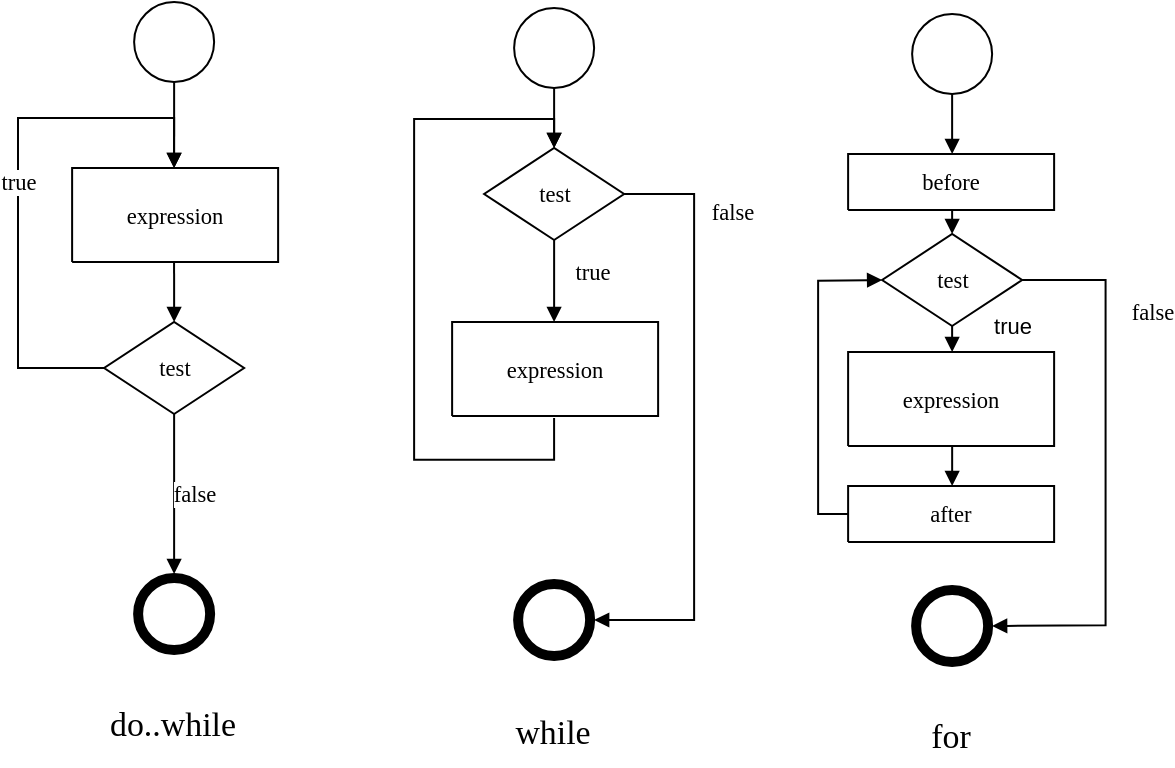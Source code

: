 <mxfile version="22.1.16" type="device">
  <diagram name="Page 1" id="Page-1">
    <mxGraphModel dx="915" dy="783" grid="1" gridSize="10" guides="1" tooltips="1" connect="1" arrows="1" fold="1" page="1" pageScale="1" pageWidth="700" pageHeight="400" math="0" shadow="0">
      <root>
        <mxCell id="0" />
        <mxCell id="1" parent="0" />
        <UserObject label="&lt;div style=&quot;font-size: 1px&quot;&gt;&lt;font style=&quot;font-size:11.29px;font-family:Calibri;color:#000000;direction:ltr;letter-spacing:0px;line-height:120%;opacity:1&quot;&gt;expression&lt;br/&gt;&lt;/font&gt;&lt;/div&gt;" tags="Diagramme_de_flux" id="2">
          <mxCell style="verticalAlign=middle;align=center;overflow=width;vsdxID=2;fillColor=#ffffff;gradientColor=none;shape=stencil(nZBLDoAgDERP0z3SIyjew0SURgSD+Lu9kMZoXLhwN9O+tukAlrNpJg1SzDH4QW/URgNYgZTkjA4UkwJUgGXng+6DX1zLfmoymdXo17xh5zmRJ6Q42BWCfc2oJfdAr+Yv+AP9Cb7OJ3H/2JG1HNGz/84klThPVCc=);strokeColor=#000000;spacingTop=-1;spacingBottom=-1;spacingLeft=-1;spacingRight=-1;points=[[1,0.5,0],[0.5,0.5,0],[0.5,0,0]];labelBackgroundColor=none;rounded=0;html=1;whiteSpace=wrap;" parent="1" vertex="1">
            <mxGeometry x="105.06" y="101" width="103" height="47" as="geometry" />
          </mxCell>
        </UserObject>
        <UserObject label="" BpmnName="test" tags="Diagramme_de_flux" id="3">
          <mxCell style="vsdxID=3;fillColor=none;gradientColor=none;strokeColor=none;spacingTop=-1;spacingBottom=-1;spacingLeft=-1;spacingRight=-1;points=[[0.5,0,0],[1,0.5,0],[0.5,0.5,0],[0.5,0.5,0]];labelBackgroundColor=none;rounded=0;html=1;whiteSpace=wrap;" parent="1" vertex="1">
            <mxGeometry x="121.06" y="178" width="70" height="46" as="geometry" />
          </mxCell>
        </UserObject>
        <mxCell id="4" value="&lt;div style=&quot;font-size: 1px&quot;&gt;&lt;/div&gt;" style="verticalAlign=top;align=center;overflow=width;vsdxID=4;fillColor=#ffffff;gradientColor=none;shape=stencil(nZBNDoUgDIRP0z3SeAKf3sNElEYEg/h3+wdpjIaFC3cz9OukDGC16HZWIMUSvBvVTl3QgD+QkqxWnkJUgDVg1TuvBu9W27Gf20QmNbktJRy8V4q0IsXJthDsG2YN2Qd7DS+4fGGz3Bfyc2Z2axT3J3syhjt6zvNS4hMXivUf);strokeColor=#000000;points=[[0.5,0,0],[1,0.5,0],[0.5,1,0],[0,0.5,0]];labelBackgroundColor=none;rounded=0;html=1;whiteSpace=wrap;" parent="3" vertex="1">
          <mxGeometry width="70" height="46" as="geometry" />
        </mxCell>
        <mxCell id="8" value="&lt;div style=&quot;font-size: 1px&quot;&gt;&lt;font style=&quot;font-size:11.29px;font-family:Calibri;color:#000000;direction:ltr;letter-spacing:0px;line-height:120%;opacity:1&quot;&gt;test&lt;br/&gt;&lt;/font&gt;&lt;/div&gt;" style="text;vsdxID=3;fillColor=none;gradientColor=none;strokeColor=none;spacingTop=-1;spacingBottom=-1;spacingLeft=-1;spacingRight=-1;points=[[0.5,0,0],[1,0.5,0],[0.5,0.5,0],[0.5,0.5,0]];labelBackgroundColor=none;rounded=0;html=1;whiteSpace=wrap;verticalAlign=middle;align=center;overflow=width;;html=1;" parent="3" vertex="1">
          <mxGeometry x="-7.33" y="-5.58" width="84.66" height="57.15" as="geometry" />
        </mxCell>
        <UserObject label="" tags="Diagramme_de_flux" id="9">
          <mxCell style="vsdxID=18;fillColor=none;gradientColor=none;strokeColor=none;spacingTop=-1;spacingBottom=-1;spacingLeft=-1;spacingRight=-1;points=[[0.5,0.5,0],[0.5,0,0],[0,0.5,0],[0.5,1,0],[1,0.5,0]];labelBackgroundColor=none;rounded=0;html=1;whiteSpace=wrap;" parent="1" vertex="1">
            <mxGeometry x="136.06" y="18" width="40" height="40" as="geometry" />
          </mxCell>
        </UserObject>
        <mxCell id="10" style="vsdxID=19;fillColor=#ffffff;gradientColor=none;shape=stencil(vVHLDsIgEPwajiQI6RfU+h8bu22JCGRB2/69kG1iazx58DazM/vIjjBtmiCi0CplCjecbZ8nYc5Ca+snJJsLEqYTph0C4Ujh4XvmEaqzont41gkL96naodXKrGF6YSfQtUi0OXXDVlqPfJNP6usotUhYbJIUMmQb/GGrAxpRljVycDBuc1hKM2LclX8/7H9nFfB+82Cd45T2+mcspcSRmu4F);strokeColor=#000000;spacingTop=-1;spacingBottom=-1;spacingLeft=-1;spacingRight=-1;points=[[0.5,0.5,0],[0.5,0,0],[0,0.5,0],[0.5,1,0],[1,0.5,0]];labelBackgroundColor=none;rounded=0;html=1;whiteSpace=wrap;" parent="9" vertex="1">
          <mxGeometry width="40" height="40" as="geometry" />
        </mxCell>
        <mxCell id="11" value="&lt;div style=&quot;font-size: 1px&quot;&gt;&lt;/div&gt;" style="verticalAlign=middle;align=center;overflow=width;vsdxID=23;fillColor=none;gradientColor=none;strokeColor=none;spacingTop=-1;spacingBottom=-1;spacingLeft=-1;spacingRight=-1;points=[[0.5,0.5,0],[0.5,0,0],[0,0.5,0],[0.5,1,0],[1,0.5,0]];labelBackgroundColor=#FFFFFF;rounded=0;html=1;whiteSpace=wrap;" parent="9" vertex="1">
          <mxGeometry x="9" y="12" width="22" height="16" as="geometry" />
        </mxCell>
        <mxCell id="12" value="&lt;div style=&quot;font-size: 1px&quot;&gt;&lt;/div&gt;" style="verticalAlign=middle;align=center;overflow=width;vsdxID=24;fillColor=none;gradientColor=none;strokeColor=none;spacingTop=-1;spacingBottom=-1;spacingLeft=-1;spacingRight=-1;flipH=1;points=[[0.5,0.5,0],[0.5,0,0],[0,0.5,0],[0.5,1,0],[1,0.5,0]];labelBackgroundColor=none;rounded=0;html=1;whiteSpace=wrap;" parent="9" vertex="1">
          <mxGeometry x="9" y="12" width="23" height="15" as="geometry" />
        </mxCell>
        <mxCell id="13" value="&lt;div style=&quot;font-size: 1px&quot;&gt;&lt;/div&gt;" style="verticalAlign=middle;align=center;overflow=width;vsdxID=28;fillColor=none;gradientColor=none;strokeColor=none;spacingTop=-1;spacingBottom=-1;spacingLeft=-1;spacingRight=-1;points=[[0.5,0.5,0],[0.5,0,0],[0,0.5,0],[0.5,1,0],[1,0.5,0]];labelBackgroundColor=#FFFFFF;rounded=0;html=1;whiteSpace=wrap;" parent="9" vertex="1">
          <mxGeometry x="9" y="12" width="22" height="16" as="geometry" />
        </mxCell>
        <mxCell id="14" value="&lt;div style=&quot;font-size: 1px&quot;&gt;&lt;/div&gt;" style="text;vsdxID=18;fillColor=none;gradientColor=none;strokeColor=none;spacingTop=-1;spacingBottom=-1;spacingLeft=-1;spacingRight=-1;points=[[0.5,0.5,0],[0.5,0,0],[0,0.5,0],[0.5,1,0],[1,0.5,0]];labelBackgroundColor=none;rounded=0;html=1;whiteSpace=wrap;verticalAlign=middle;align=center;overflow=width;;html=1;" parent="9" vertex="1">
          <mxGeometry x="17.18" y="40" width="5.64" height="19.19" as="geometry" />
        </mxCell>
        <UserObject label="" tags="Diagramme_de_flux" id="15">
          <mxCell style="vsdxID=31;fillColor=none;gradientColor=none;strokeColor=none;spacingTop=-1;spacingBottom=-1;spacingLeft=-1;spacingRight=-1;points=[[0.5,0.5,0],[0.5,0,0],[0,0.5,0],[0.5,1,0],[1,0.5,0]];labelBackgroundColor=none;rounded=0;html=1;whiteSpace=wrap;" parent="1" vertex="1">
            <mxGeometry x="136.06" y="304" width="40" height="40" as="geometry" />
          </mxCell>
        </UserObject>
        <mxCell id="16" style="vsdxID=32;fillColor=#000000;gradientColor=none;shape=stencil(vVHLDsIgEPwajiQI6RfU+h8bu22JCGRB2/69kG1iazx58DazM/vIjjBtmiCi0CplCjecbZ8nYc5Ca+snJJsLEqYTph0C4Ujh4XvmEaqzont41gkL96naodXKrGF6YSfQtUi0OXXDVlqPfJNP6usotUhYbJIUMmQb/GGrAxpRljVycDBuc1hKM2LclX8/7H9nFfB+82Cd45T2+mcspcSRmu4F);strokeColor=#000000;spacingTop=-1;spacingBottom=-1;spacingLeft=-1;spacingRight=-1;points=[[0.5,0.5,0],[0.5,0,0],[0,0.5,0],[0.5,1,0],[1,0.5,0]];labelBackgroundColor=none;rounded=0;html=1;whiteSpace=wrap;" parent="15" vertex="1">
          <mxGeometry width="40" height="40" as="geometry" />
        </mxCell>
        <mxCell id="17" style="vsdxID=35;fillColor=#ffffff;gradientColor=none;shape=stencil(vVHLDsIgEPwajiQI6RfU+h8bu22JCGRB2/69kG1iazx58DazM/vIjjBtmiCi0CplCjecbZ8nYc5Ca+snJJsLEqYTph0C4Ujh4XvmEaqzont41gkL96naodXKrGF6YSfQtUi0OXXDVlqPfJNP6usotUhYbJIUMmQb/GGrAxpRljVycDBuc1hKM2LclX8/7H9nFfB+82Cd45T2+mcspcSRmu4F);strokeColor=#000000;spacingTop=-1;spacingBottom=-1;spacingLeft=-1;spacingRight=-1;points=[[0.5,0.5,0],[0.5,0,0],[0,0.5,0],[0.5,1,0],[1,0.5,0]];labelBackgroundColor=none;rounded=0;html=1;whiteSpace=wrap;" parent="15" vertex="1">
          <mxGeometry x="4" y="4" width="32" height="32" as="geometry" />
        </mxCell>
        <mxCell id="18" value="&lt;div style=&quot;font-size: 1px&quot;&gt;&lt;/div&gt;" style="verticalAlign=middle;align=center;overflow=width;vsdxID=36;fillColor=none;gradientColor=none;strokeColor=none;spacingTop=-1;spacingBottom=-1;spacingLeft=-1;spacingRight=-1;points=[[0.5,0.5,0],[0.5,0,0],[0,0.5,0],[0.5,1,0],[1,0.5,0]];labelBackgroundColor=#FFFFFF;rounded=0;html=1;whiteSpace=wrap;" parent="15" vertex="1">
          <mxGeometry x="9" y="12" width="22" height="16" as="geometry" />
        </mxCell>
        <mxCell id="19" value="&lt;div style=&quot;font-size: 1px&quot;&gt;&lt;/div&gt;" style="verticalAlign=middle;align=center;overflow=width;vsdxID=37;fillColor=none;gradientColor=none;strokeColor=none;spacingTop=-1;spacingBottom=-1;spacingLeft=-1;spacingRight=-1;flipH=1;points=[[0.5,0.5,0],[0.5,0,0],[0,0.5,0],[0.5,1,0],[1,0.5,0]];labelBackgroundColor=none;rounded=0;html=1;whiteSpace=wrap;" parent="15" vertex="1">
          <mxGeometry x="9" y="12" width="23" height="15" as="geometry" />
        </mxCell>
        <mxCell id="20" value="&lt;div style=&quot;font-size: 1px&quot;&gt;&lt;/div&gt;" style="verticalAlign=middle;align=center;overflow=width;vsdxID=41;fillColor=none;gradientColor=none;strokeColor=none;spacingTop=-1;spacingBottom=-1;spacingLeft=-1;spacingRight=-1;points=[[0.5,0.5,0],[0.5,0,0],[0,0.5,0],[0.5,1,0],[1,0.5,0]];labelBackgroundColor=#FFFFFF;rounded=0;html=1;whiteSpace=wrap;" parent="15" vertex="1">
          <mxGeometry x="9" y="12" width="22" height="16" as="geometry" />
        </mxCell>
        <mxCell id="21" value="&lt;div style=&quot;font-size: 1px&quot;&gt;&lt;/div&gt;" style="text;vsdxID=31;fillColor=none;gradientColor=none;strokeColor=none;spacingTop=-1;spacingBottom=-1;spacingLeft=-1;spacingRight=-1;points=[[0.5,0.5,0],[0.5,0,0],[0,0.5,0],[0.5,1,0],[1,0.5,0]];labelBackgroundColor=none;rounded=0;html=1;whiteSpace=wrap;verticalAlign=middle;align=center;overflow=width;;html=1;" parent="15" vertex="1">
          <mxGeometry x="17.18" y="40" width="5.64" height="19.19" as="geometry" />
        </mxCell>
        <UserObject label="&lt;div style=&quot;font-size: 1px&quot;&gt;&lt;font style=&quot;font-size:11.29px;font-family:Calibri;color:#000000;direction:ltr;letter-spacing:0px;line-height:120%;opacity:1&quot;&gt;expression&lt;br/&gt;&lt;/font&gt;&lt;/div&gt;" tags="Diagramme_de_flux" id="22">
          <mxCell style="verticalAlign=middle;align=center;overflow=width;vsdxID=48;fillColor=#ffffff;gradientColor=none;shape=stencil(nZBLDoAgDERP0z3SIyjew0SURgSD+Lu9kMZoXLhwN9O+tukAlrNpJg1SzDH4QW/URgNYgZTkjA4UkwJUgGXng+6DX1zLfmoymdXo17xh5zmRJ6Q42BWCfc2oJfdAr+Yv+AP9Cb7OJ3H/2JG1HNGz/84klThPVCc=);strokeColor=#000000;spacingTop=-1;spacingBottom=-1;spacingLeft=-1;spacingRight=-1;points=[[1,0.5,0],[0.5,0.5,0],[0.5,0,0]];labelBackgroundColor=none;rounded=0;html=1;whiteSpace=wrap;" parent="1" vertex="1">
            <mxGeometry x="295.06" y="178" width="103" height="47" as="geometry" />
          </mxCell>
        </UserObject>
        <UserObject label="" BpmnName="test" tags="Diagramme_de_flux" id="23">
          <mxCell style="vsdxID=49;fillColor=none;gradientColor=none;strokeColor=none;spacingTop=-1;spacingBottom=-1;spacingLeft=-1;spacingRight=-1;points=[[0.5,0,0],[1,0.5,0],[0.5,0.5,0],[0.5,0.5,0]];labelBackgroundColor=none;rounded=0;html=1;whiteSpace=wrap;" parent="1" vertex="1">
            <mxGeometry x="311.06" y="91" width="70" height="46" as="geometry" />
          </mxCell>
        </UserObject>
        <mxCell id="24" value="&lt;div style=&quot;font-size: 1px&quot;&gt;&lt;/div&gt;" style="verticalAlign=top;align=center;overflow=width;vsdxID=50;fillColor=#ffffff;gradientColor=none;shape=stencil(nZBNDoUgDIRP0z3SeAKf3sNElEYEg/h3+wdpjIaFC3cz9OukDGC16HZWIMUSvBvVTl3QgD+QkqxWnkJUgDVg1TuvBu9W27Gf20QmNbktJRy8V4q0IsXJthDsG2YN2Qd7DS+4fGGz3Bfyc2Z2axT3J3syhjt6zvNS4hMXivUf);strokeColor=#000000;points=[[0.5,0,0],[1,0.5,0],[0.5,1,0],[0,0.5,0]];labelBackgroundColor=none;rounded=0;html=1;whiteSpace=wrap;" parent="23" vertex="1">
          <mxGeometry width="70" height="46" as="geometry" />
        </mxCell>
        <mxCell id="28" value="&lt;div style=&quot;font-size: 1px&quot;&gt;&lt;font style=&quot;font-size:11.29px;font-family:Calibri;color:#000000;direction:ltr;letter-spacing:0px;line-height:120%;opacity:1&quot;&gt;test&lt;br/&gt;&lt;/font&gt;&lt;/div&gt;" style="text;vsdxID=49;fillColor=none;gradientColor=none;strokeColor=none;spacingTop=-1;spacingBottom=-1;spacingLeft=-1;spacingRight=-1;points=[[0.5,0,0],[1,0.5,0],[0.5,0.5,0],[0.5,0.5,0]];labelBackgroundColor=none;rounded=0;html=1;whiteSpace=wrap;verticalAlign=middle;align=center;overflow=width;;html=1;" parent="23" vertex="1">
          <mxGeometry x="-7.33" y="-5.58" width="84.66" height="57.15" as="geometry" />
        </mxCell>
        <UserObject label="" tags="Diagramme_de_flux" id="29">
          <mxCell style="vsdxID=64;fillColor=none;gradientColor=none;strokeColor=none;spacingTop=-1;spacingBottom=-1;spacingLeft=-1;spacingRight=-1;points=[[0.5,0.5,0],[0.5,0,0],[0,0.5,0],[0.5,1,0],[1,0.5,0]];labelBackgroundColor=none;rounded=0;html=1;whiteSpace=wrap;" parent="1" vertex="1">
            <mxGeometry x="326.06" y="21" width="40" height="40" as="geometry" />
          </mxCell>
        </UserObject>
        <mxCell id="30" style="vsdxID=65;fillColor=#ffffff;gradientColor=none;shape=stencil(vVHLDsIgEPwajiQI6RfU+h8bu22JCGRB2/69kG1iazx58DazM/vIjjBtmiCi0CplCjecbZ8nYc5Ca+snJJsLEqYTph0C4Ujh4XvmEaqzont41gkL96naodXKrGF6YSfQtUi0OXXDVlqPfJNP6usotUhYbJIUMmQb/GGrAxpRljVycDBuc1hKM2LclX8/7H9nFfB+82Cd45T2+mcspcSRmu4F);strokeColor=#000000;spacingTop=-1;spacingBottom=-1;spacingLeft=-1;spacingRight=-1;points=[[0.5,0.5,0],[0.5,0,0],[0,0.5,0],[0.5,1,0],[1,0.5,0]];labelBackgroundColor=none;rounded=0;html=1;whiteSpace=wrap;" parent="29" vertex="1">
          <mxGeometry width="40" height="40" as="geometry" />
        </mxCell>
        <mxCell id="31" value="&lt;div style=&quot;font-size: 1px&quot;&gt;&lt;/div&gt;" style="verticalAlign=middle;align=center;overflow=width;vsdxID=69;fillColor=none;gradientColor=none;strokeColor=none;spacingTop=-1;spacingBottom=-1;spacingLeft=-1;spacingRight=-1;points=[[0.5,0.5,0],[0.5,0,0],[0,0.5,0],[0.5,1,0],[1,0.5,0]];labelBackgroundColor=#FFFFFF;rounded=0;html=1;whiteSpace=wrap;" parent="29" vertex="1">
          <mxGeometry x="9" y="12" width="22" height="16" as="geometry" />
        </mxCell>
        <mxCell id="32" value="&lt;div style=&quot;font-size: 1px&quot;&gt;&lt;/div&gt;" style="verticalAlign=middle;align=center;overflow=width;vsdxID=70;fillColor=none;gradientColor=none;strokeColor=none;spacingTop=-1;spacingBottom=-1;spacingLeft=-1;spacingRight=-1;flipH=1;points=[[0.5,0.5,0],[0.5,0,0],[0,0.5,0],[0.5,1,0],[1,0.5,0]];labelBackgroundColor=none;rounded=0;html=1;whiteSpace=wrap;" parent="29" vertex="1">
          <mxGeometry x="9" y="12" width="23" height="15" as="geometry" />
        </mxCell>
        <mxCell id="33" value="&lt;div style=&quot;font-size: 1px&quot;&gt;&lt;/div&gt;" style="verticalAlign=middle;align=center;overflow=width;vsdxID=74;fillColor=none;gradientColor=none;strokeColor=none;spacingTop=-1;spacingBottom=-1;spacingLeft=-1;spacingRight=-1;points=[[0.5,0.5,0],[0.5,0,0],[0,0.5,0],[0.5,1,0],[1,0.5,0]];labelBackgroundColor=#FFFFFF;rounded=0;html=1;whiteSpace=wrap;" parent="29" vertex="1">
          <mxGeometry x="9" y="12" width="22" height="16" as="geometry" />
        </mxCell>
        <mxCell id="34" value="&lt;div style=&quot;font-size: 1px&quot;&gt;&lt;/div&gt;" style="text;vsdxID=64;fillColor=none;gradientColor=none;strokeColor=none;spacingTop=-1;spacingBottom=-1;spacingLeft=-1;spacingRight=-1;points=[[0.5,0.5,0],[0.5,0,0],[0,0.5,0],[0.5,1,0],[1,0.5,0]];labelBackgroundColor=none;rounded=0;html=1;whiteSpace=wrap;verticalAlign=middle;align=center;overflow=width;;html=1;" parent="29" vertex="1">
          <mxGeometry x="17.18" y="40" width="5.64" height="19.19" as="geometry" />
        </mxCell>
        <UserObject label="" tags="Diagramme_de_flux" id="35">
          <mxCell style="vsdxID=77;fillColor=none;gradientColor=none;strokeColor=none;spacingTop=-1;spacingBottom=-1;spacingLeft=-1;spacingRight=-1;points=[[0.5,0.5,0],[0.5,0,0],[0,0.5,0],[0.5,1,0],[1,0.5,0]];labelBackgroundColor=none;rounded=0;html=1;whiteSpace=wrap;" parent="1" vertex="1">
            <mxGeometry x="326.06" y="307" width="40" height="40" as="geometry" />
          </mxCell>
        </UserObject>
        <mxCell id="36" style="vsdxID=78;fillColor=#000000;gradientColor=none;shape=stencil(vVHLDsIgEPwajiQI6RfU+h8bu22JCGRB2/69kG1iazx58DazM/vIjjBtmiCi0CplCjecbZ8nYc5Ca+snJJsLEqYTph0C4Ujh4XvmEaqzont41gkL96naodXKrGF6YSfQtUi0OXXDVlqPfJNP6usotUhYbJIUMmQb/GGrAxpRljVycDBuc1hKM2LclX8/7H9nFfB+82Cd45T2+mcspcSRmu4F);strokeColor=#000000;spacingTop=-1;spacingBottom=-1;spacingLeft=-1;spacingRight=-1;points=[[0.5,0.5,0],[0.5,0,0],[0,0.5,0],[0.5,1,0],[1,0.5,0]];labelBackgroundColor=none;rounded=0;html=1;whiteSpace=wrap;" parent="35" vertex="1">
          <mxGeometry width="40" height="40" as="geometry" />
        </mxCell>
        <mxCell id="37" style="vsdxID=81;fillColor=#ffffff;gradientColor=none;shape=stencil(vVHLDsIgEPwajiQI6RfU+h8bu22JCGRB2/69kG1iazx58DazM/vIjjBtmiCi0CplCjecbZ8nYc5Ca+snJJsLEqYTph0C4Ujh4XvmEaqzont41gkL96naodXKrGF6YSfQtUi0OXXDVlqPfJNP6usotUhYbJIUMmQb/GGrAxpRljVycDBuc1hKM2LclX8/7H9nFfB+82Cd45T2+mcspcSRmu4F);strokeColor=#000000;spacingTop=-1;spacingBottom=-1;spacingLeft=-1;spacingRight=-1;points=[[0.5,0.5,0],[0.5,0,0],[0,0.5,0],[0.5,1,0],[1,0.5,0]];labelBackgroundColor=none;rounded=0;html=1;whiteSpace=wrap;" parent="35" vertex="1">
          <mxGeometry x="4" y="4" width="32" height="32" as="geometry" />
        </mxCell>
        <mxCell id="38" value="&lt;div style=&quot;font-size: 1px&quot;&gt;&lt;/div&gt;" style="verticalAlign=middle;align=center;overflow=width;vsdxID=82;fillColor=none;gradientColor=none;strokeColor=none;spacingTop=-1;spacingBottom=-1;spacingLeft=-1;spacingRight=-1;points=[[0.5,0.5,0],[0.5,0,0],[0,0.5,0],[0.5,1,0],[1,0.5,0]];labelBackgroundColor=#FFFFFF;rounded=0;html=1;whiteSpace=wrap;" parent="35" vertex="1">
          <mxGeometry x="9" y="12" width="22" height="16" as="geometry" />
        </mxCell>
        <mxCell id="39" value="&lt;div style=&quot;font-size: 1px&quot;&gt;&lt;/div&gt;" style="verticalAlign=middle;align=center;overflow=width;vsdxID=83;fillColor=none;gradientColor=none;strokeColor=none;spacingTop=-1;spacingBottom=-1;spacingLeft=-1;spacingRight=-1;flipH=1;points=[[0.5,0.5,0],[0.5,0,0],[0,0.5,0],[0.5,1,0],[1,0.5,0]];labelBackgroundColor=none;rounded=0;html=1;whiteSpace=wrap;" parent="35" vertex="1">
          <mxGeometry x="9" y="12" width="23" height="15" as="geometry" />
        </mxCell>
        <mxCell id="40" value="&lt;div style=&quot;font-size: 1px&quot;&gt;&lt;/div&gt;" style="verticalAlign=middle;align=center;overflow=width;vsdxID=87;fillColor=none;gradientColor=none;strokeColor=none;spacingTop=-1;spacingBottom=-1;spacingLeft=-1;spacingRight=-1;points=[[0.5,0.5,0],[0.5,0,0],[0,0.5,0],[0.5,1,0],[1,0.5,0]];labelBackgroundColor=#FFFFFF;rounded=0;html=1;whiteSpace=wrap;" parent="35" vertex="1">
          <mxGeometry x="9" y="12" width="22" height="16" as="geometry" />
        </mxCell>
        <mxCell id="41" value="&lt;div style=&quot;font-size: 1px&quot;&gt;&lt;/div&gt;" style="text;vsdxID=77;fillColor=none;gradientColor=none;strokeColor=none;spacingTop=-1;spacingBottom=-1;spacingLeft=-1;spacingRight=-1;points=[[0.5,0.5,0],[0.5,0,0],[0,0.5,0],[0.5,1,0],[1,0.5,0]];labelBackgroundColor=none;rounded=0;html=1;whiteSpace=wrap;verticalAlign=middle;align=center;overflow=width;;html=1;" parent="35" vertex="1">
          <mxGeometry x="17.18" y="40" width="5.64" height="19.19" as="geometry" />
        </mxCell>
        <UserObject label="&lt;div style=&quot;font-size: 1px&quot;&gt;&lt;font style=&quot;font-size:16.93px;font-family:Calibri;color:#000000;direction:ltr;letter-spacing:0px;line-height:120%;opacity:1&quot;&gt;do..while&lt;br/&gt;&lt;/font&gt;&lt;/div&gt;" tags="Background" id="42">
          <mxCell style="verticalAlign=middle;align=center;overflow=width;vsdxID=97;fillColor=none;gradientColor=none;shape=stencil(nZBLDoAgDERP0z3SIyjew0SURgSD+Lu9kMZoXLhwN9O+tukAlrNpJg1SzDH4QW/URgNYgZTkjA4UkwJUgGXng+6DX1zLfmoymdXo17xh5zmRJ6Q42BWCfc2oJfdAr+Yv+AP9Cb7OJ3H/2JG1HNGz/84klThPVCc=);strokeColor=none;strokeWidth=2;points=[];labelBackgroundColor=none;rounded=0;html=1;whiteSpace=wrap;" parent="1" vertex="1">
            <mxGeometry x="116.06" y="366" width="79" height="28" as="geometry" />
          </mxCell>
        </UserObject>
        <UserObject label="&lt;div style=&quot;font-size: 1px&quot;&gt;&lt;font style=&quot;font-size:16.93px;font-family:Calibri;color:#000000;direction:ltr;letter-spacing:0px;line-height:120%;opacity:1&quot;&gt;while&lt;br/&gt;&lt;/font&gt;&lt;/div&gt;" tags="Background" id="43">
          <mxCell style="verticalAlign=middle;align=center;overflow=width;vsdxID=98;fillColor=none;gradientColor=none;shape=stencil(nZBLDoAgDERP0z3SIyjew0SURgSD+Lu9kMZoXLhwN9O+tukAlrNpJg1SzDH4QW/URgNYgZTkjA4UkwJUgGXng+6DX1zLfmoymdXo17xh5zmRJ6Q42BWCfc2oJfdAr+Yv+AP9Cb7OJ3H/2JG1HNGz/84klThPVCc=);strokeColor=none;strokeWidth=2;points=[];labelBackgroundColor=none;rounded=0;html=1;whiteSpace=wrap;" parent="1" vertex="1">
            <mxGeometry x="306.06" y="370" width="79" height="28" as="geometry" />
          </mxCell>
        </UserObject>
        <UserObject label="&lt;div style=&quot;font-size: 1px&quot;&gt;&lt;font style=&quot;font-size:11.29px;font-family:Calibri;color:#000000;direction:ltr;letter-spacing:0px;line-height:120%;opacity:1&quot;&gt;before&lt;br/&gt;&lt;/font&gt;&lt;/div&gt;" tags="Diagramme_de_flux" id="44">
          <mxCell style="verticalAlign=middle;align=center;overflow=width;vsdxID=99;fillColor=#ffffff;gradientColor=none;shape=stencil(nZBLDoAgDERP0z3SIyjew0SURgSD+Lu9kMZoXLhwN9O+tukAlrNpJg1SzDH4QW/URgNYgZTkjA4UkwJUgGXng+6DX1zLfmoymdXo17xh5zmRJ6Q42BWCfc2oJfdAr+Yv+AP9Cb7OJ3H/2JG1HNGz/84klThPVCc=);strokeColor=#000000;spacingTop=-1;spacingBottom=-1;spacingLeft=-1;spacingRight=-1;points=[[1,0.5,0],[0.5,0.5,0],[0.5,0,0]];labelBackgroundColor=none;rounded=0;html=1;whiteSpace=wrap;" parent="1" vertex="1">
            <mxGeometry x="493.06" y="94" width="103" height="28" as="geometry" />
          </mxCell>
        </UserObject>
        <UserObject label="" BpmnName="test" tags="Diagramme_de_flux" id="45">
          <mxCell style="vsdxID=100;fillColor=none;gradientColor=none;strokeColor=none;spacingTop=-1;spacingBottom=-1;spacingLeft=-1;spacingRight=-1;points=[[0.5,0,0],[1,0.5,0],[0.5,0.5,0],[0.5,0.5,0]];labelBackgroundColor=none;rounded=0;html=1;whiteSpace=wrap;" parent="1" vertex="1">
            <mxGeometry x="510.06" y="134" width="70" height="46" as="geometry" />
          </mxCell>
        </UserObject>
        <mxCell id="46" value="&lt;div style=&quot;font-size: 1px&quot;&gt;&lt;/div&gt;" style="verticalAlign=top;align=center;overflow=width;vsdxID=101;fillColor=#ffffff;gradientColor=none;shape=stencil(nZBNDoUgDIRP0z3SeAKf3sNElEYEg/h3+wdpjIaFC3cz9OukDGC16HZWIMUSvBvVTl3QgD+QkqxWnkJUgDVg1TuvBu9W27Gf20QmNbktJRy8V4q0IsXJthDsG2YN2Qd7DS+4fGGz3Bfyc2Z2axT3J3syhjt6zvNS4hMXivUf);strokeColor=#000000;points=[[0.5,0,0],[1,0.5,0],[0.5,1,0],[0,0.5,0]];labelBackgroundColor=none;rounded=0;html=1;whiteSpace=wrap;" parent="45" vertex="1">
          <mxGeometry width="70" height="46" as="geometry" />
        </mxCell>
        <mxCell id="50" value="&lt;div style=&quot;font-size: 1px&quot;&gt;&lt;font style=&quot;font-size:11.29px;font-family:Calibri;color:#000000;direction:ltr;letter-spacing:0px;line-height:120%;opacity:1&quot;&gt;test&lt;br/&gt;&lt;/font&gt;&lt;/div&gt;" style="text;vsdxID=100;fillColor=none;gradientColor=none;strokeColor=none;spacingTop=-1;spacingBottom=-1;spacingLeft=-1;spacingRight=-1;points=[[0.5,0,0],[1,0.5,0],[0.5,0.5,0],[0.5,0.5,0]];labelBackgroundColor=none;rounded=0;html=1;whiteSpace=wrap;verticalAlign=middle;align=center;overflow=width;;html=1;" parent="45" vertex="1">
          <mxGeometry x="-7.33" y="-5.58" width="84.66" height="57.15" as="geometry" />
        </mxCell>
        <UserObject label="" tags="Diagramme_de_flux" id="51">
          <mxCell style="vsdxID=115;fillColor=none;gradientColor=none;strokeColor=none;spacingTop=-1;spacingBottom=-1;spacingLeft=-1;spacingRight=-1;points=[[0.5,0.5,0],[0.5,0,0],[0,0.5,0],[0.5,1,0],[1,0.5,0]];labelBackgroundColor=none;rounded=0;html=1;whiteSpace=wrap;" parent="1" vertex="1">
            <mxGeometry x="525.06" y="24" width="40" height="40" as="geometry" />
          </mxCell>
        </UserObject>
        <mxCell id="52" style="vsdxID=116;fillColor=#ffffff;gradientColor=none;shape=stencil(vVHLDsIgEPwajiQI6RfU+h8bu22JCGRB2/69kG1iazx58DazM/vIjjBtmiCi0CplCjecbZ8nYc5Ca+snJJsLEqYTph0C4Ujh4XvmEaqzont41gkL96naodXKrGF6YSfQtUi0OXXDVlqPfJNP6usotUhYbJIUMmQb/GGrAxpRljVycDBuc1hKM2LclX8/7H9nFfB+82Cd45T2+mcspcSRmu4F);strokeColor=#000000;spacingTop=-1;spacingBottom=-1;spacingLeft=-1;spacingRight=-1;points=[[0.5,0.5,0],[0.5,0,0],[0,0.5,0],[0.5,1,0],[1,0.5,0]];labelBackgroundColor=none;rounded=0;html=1;whiteSpace=wrap;" parent="51" vertex="1">
          <mxGeometry width="40" height="40" as="geometry" />
        </mxCell>
        <mxCell id="53" value="&lt;div style=&quot;font-size: 1px&quot;&gt;&lt;/div&gt;" style="verticalAlign=middle;align=center;overflow=width;vsdxID=120;fillColor=none;gradientColor=none;strokeColor=none;spacingTop=-1;spacingBottom=-1;spacingLeft=-1;spacingRight=-1;points=[[0.5,0.5,0],[0.5,0,0],[0,0.5,0],[0.5,1,0],[1,0.5,0]];labelBackgroundColor=#FFFFFF;rounded=0;html=1;whiteSpace=wrap;" parent="51" vertex="1">
          <mxGeometry x="9" y="12" width="22" height="16" as="geometry" />
        </mxCell>
        <mxCell id="54" value="&lt;div style=&quot;font-size: 1px&quot;&gt;&lt;/div&gt;" style="verticalAlign=middle;align=center;overflow=width;vsdxID=121;fillColor=none;gradientColor=none;strokeColor=none;spacingTop=-1;spacingBottom=-1;spacingLeft=-1;spacingRight=-1;flipH=1;points=[[0.5,0.5,0],[0.5,0,0],[0,0.5,0],[0.5,1,0],[1,0.5,0]];labelBackgroundColor=none;rounded=0;html=1;whiteSpace=wrap;" parent="51" vertex="1">
          <mxGeometry x="9" y="12" width="23" height="15" as="geometry" />
        </mxCell>
        <mxCell id="55" value="&lt;div style=&quot;font-size: 1px&quot;&gt;&lt;/div&gt;" style="verticalAlign=middle;align=center;overflow=width;vsdxID=125;fillColor=none;gradientColor=none;strokeColor=none;spacingTop=-1;spacingBottom=-1;spacingLeft=-1;spacingRight=-1;points=[[0.5,0.5,0],[0.5,0,0],[0,0.5,0],[0.5,1,0],[1,0.5,0]];labelBackgroundColor=#FFFFFF;rounded=0;html=1;whiteSpace=wrap;" parent="51" vertex="1">
          <mxGeometry x="9" y="12" width="22" height="16" as="geometry" />
        </mxCell>
        <mxCell id="56" value="&lt;div style=&quot;font-size: 1px&quot;&gt;&lt;/div&gt;" style="text;vsdxID=115;fillColor=none;gradientColor=none;strokeColor=none;spacingTop=-1;spacingBottom=-1;spacingLeft=-1;spacingRight=-1;points=[[0.5,0.5,0],[0.5,0,0],[0,0.5,0],[0.5,1,0],[1,0.5,0]];labelBackgroundColor=none;rounded=0;html=1;whiteSpace=wrap;verticalAlign=middle;align=center;overflow=width;;html=1;" parent="51" vertex="1">
          <mxGeometry x="17.18" y="40" width="5.64" height="19.19" as="geometry" />
        </mxCell>
        <UserObject label="" tags="Diagramme_de_flux" id="57">
          <mxCell style="vsdxID=128;fillColor=none;gradientColor=none;strokeColor=none;spacingTop=-1;spacingBottom=-1;spacingLeft=-1;spacingRight=-1;points=[[0.5,0.5,0],[0.5,0,0],[0,0.5,0],[0.5,1,0],[1,0.5,0]];labelBackgroundColor=none;rounded=0;html=1;whiteSpace=wrap;" parent="1" vertex="1">
            <mxGeometry x="525.06" y="310" width="40" height="40" as="geometry" />
          </mxCell>
        </UserObject>
        <mxCell id="58" style="vsdxID=129;fillColor=#000000;gradientColor=none;shape=stencil(vVHLDsIgEPwajiQI6RfU+h8bu22JCGRB2/69kG1iazx58DazM/vIjjBtmiCi0CplCjecbZ8nYc5Ca+snJJsLEqYTph0C4Ujh4XvmEaqzont41gkL96naodXKrGF6YSfQtUi0OXXDVlqPfJNP6usotUhYbJIUMmQb/GGrAxpRljVycDBuc1hKM2LclX8/7H9nFfB+82Cd45T2+mcspcSRmu4F);strokeColor=#000000;spacingTop=-1;spacingBottom=-1;spacingLeft=-1;spacingRight=-1;points=[[0.5,0.5,0],[0.5,0,0],[0,0.5,0],[0.5,1,0],[1,0.5,0]];labelBackgroundColor=none;rounded=0;html=1;whiteSpace=wrap;" parent="57" vertex="1">
          <mxGeometry width="40" height="40" as="geometry" />
        </mxCell>
        <mxCell id="59" style="vsdxID=132;fillColor=#ffffff;gradientColor=none;shape=stencil(vVHLDsIgEPwajiQI6RfU+h8bu22JCGRB2/69kG1iazx58DazM/vIjjBtmiCi0CplCjecbZ8nYc5Ca+snJJsLEqYTph0C4Ujh4XvmEaqzont41gkL96naodXKrGF6YSfQtUi0OXXDVlqPfJNP6usotUhYbJIUMmQb/GGrAxpRljVycDBuc1hKM2LclX8/7H9nFfB+82Cd45T2+mcspcSRmu4F);strokeColor=#000000;spacingTop=-1;spacingBottom=-1;spacingLeft=-1;spacingRight=-1;points=[[0.5,0.5,0],[0.5,0,0],[0,0.5,0],[0.5,1,0],[1,0.5,0]];labelBackgroundColor=none;rounded=0;html=1;whiteSpace=wrap;" parent="57" vertex="1">
          <mxGeometry x="4" y="4" width="32" height="32" as="geometry" />
        </mxCell>
        <mxCell id="60" value="&lt;div style=&quot;font-size: 1px&quot;&gt;&lt;/div&gt;" style="verticalAlign=middle;align=center;overflow=width;vsdxID=133;fillColor=none;gradientColor=none;strokeColor=none;spacingTop=-1;spacingBottom=-1;spacingLeft=-1;spacingRight=-1;points=[[0.5,0.5,0],[0.5,0,0],[0,0.5,0],[0.5,1,0],[1,0.5,0]];labelBackgroundColor=#FFFFFF;rounded=0;html=1;whiteSpace=wrap;" parent="57" vertex="1">
          <mxGeometry x="9" y="12" width="22" height="16" as="geometry" />
        </mxCell>
        <mxCell id="61" value="&lt;div style=&quot;font-size: 1px&quot;&gt;&lt;/div&gt;" style="verticalAlign=middle;align=center;overflow=width;vsdxID=134;fillColor=none;gradientColor=none;strokeColor=none;spacingTop=-1;spacingBottom=-1;spacingLeft=-1;spacingRight=-1;flipH=1;points=[[0.5,0.5,0],[0.5,0,0],[0,0.5,0],[0.5,1,0],[1,0.5,0]];labelBackgroundColor=none;rounded=0;html=1;whiteSpace=wrap;" parent="57" vertex="1">
          <mxGeometry x="9" y="12" width="23" height="15" as="geometry" />
        </mxCell>
        <mxCell id="62" value="&lt;div style=&quot;font-size: 1px&quot;&gt;&lt;/div&gt;" style="verticalAlign=middle;align=center;overflow=width;vsdxID=138;fillColor=none;gradientColor=none;strokeColor=none;spacingTop=-1;spacingBottom=-1;spacingLeft=-1;spacingRight=-1;points=[[0.5,0.5,0],[0.5,0,0],[0,0.5,0],[0.5,1,0],[1,0.5,0]];labelBackgroundColor=#FFFFFF;rounded=0;html=1;whiteSpace=wrap;" parent="57" vertex="1">
          <mxGeometry x="9" y="12" width="22" height="16" as="geometry" />
        </mxCell>
        <mxCell id="63" value="&lt;div style=&quot;font-size: 1px&quot;&gt;&lt;/div&gt;" style="text;vsdxID=128;fillColor=none;gradientColor=none;strokeColor=none;spacingTop=-1;spacingBottom=-1;spacingLeft=-1;spacingRight=-1;points=[[0.5,0.5,0],[0.5,0,0],[0,0.5,0],[0.5,1,0],[1,0.5,0]];labelBackgroundColor=none;rounded=0;html=1;whiteSpace=wrap;verticalAlign=middle;align=center;overflow=width;;html=1;" parent="57" vertex="1">
          <mxGeometry x="17.18" y="40" width="5.64" height="19.19" as="geometry" />
        </mxCell>
        <UserObject label="&lt;div style=&quot;font-size: 1px&quot;&gt;&lt;font style=&quot;font-size:11.29px;font-family:Calibri;color:#000000;direction:ltr;letter-spacing:0px;line-height:120%;opacity:1&quot;&gt;expression&lt;br/&gt;&lt;/font&gt;&lt;/div&gt;" tags="Diagramme_de_flux" id="64">
          <mxCell style="verticalAlign=middle;align=center;overflow=width;vsdxID=145;fillColor=#ffffff;gradientColor=none;shape=stencil(nZBLDoAgDERP0z3SIyjew0SURgSD+Lu9kMZoXLhwN9O+tukAlrNpJg1SzDH4QW/URgNYgZTkjA4UkwJUgGXng+6DX1zLfmoymdXo17xh5zmRJ6Q42BWCfc2oJfdAr+Yv+AP9Cb7OJ3H/2JG1HNGz/84klThPVCc=);strokeColor=#000000;spacingTop=-1;spacingBottom=-1;spacingLeft=-1;spacingRight=-1;points=[[1,0.5,0],[0.5,0.5,0],[0.5,0,0]];labelBackgroundColor=none;rounded=0;html=1;whiteSpace=wrap;" parent="1" vertex="1">
            <mxGeometry x="493.06" y="193" width="103" height="47" as="geometry" />
          </mxCell>
        </UserObject>
        <UserObject label="&lt;div style=&quot;font-size: 1px&quot;&gt;&lt;font style=&quot;font-size:11.29px;font-family:Calibri;color:#000000;direction:ltr;letter-spacing:0px;line-height:120%;opacity:1&quot;&gt;after&lt;br/&gt;&lt;/font&gt;&lt;/div&gt;" tags="Diagramme_de_flux" id="65">
          <mxCell style="verticalAlign=middle;align=center;overflow=width;vsdxID=146;fillColor=#ffffff;gradientColor=none;shape=stencil(nZBLDoAgDERP0z3SIyjew0SURgSD+Lu9kMZoXLhwN9O+tukAlrNpJg1SzDH4QW/URgNYgZTkjA4UkwJUgGXng+6DX1zLfmoymdXo17xh5zmRJ6Q42BWCfc2oJfdAr+Yv+AP9Cb7OJ3H/2JG1HNGz/84klThPVCc=);strokeColor=#000000;spacingTop=-1;spacingBottom=-1;spacingLeft=-1;spacingRight=-1;points=[[1,0.5,0],[0.5,0.5,0],[0.5,0,0]];labelBackgroundColor=none;rounded=0;html=1;whiteSpace=wrap;" parent="1" vertex="1">
            <mxGeometry x="493.06" y="260" width="103" height="28" as="geometry" />
          </mxCell>
        </UserObject>
        <UserObject label="&lt;div style=&quot;font-size: 1px&quot;&gt;&lt;font style=&quot;font-size:16.93px;font-family:Calibri;color:#000000;direction:ltr;letter-spacing:0px;line-height:120%;opacity:1&quot;&gt;for&lt;br/&gt;&lt;/font&gt;&lt;/div&gt;" tags="Background" id="66">
          <mxCell style="verticalAlign=middle;align=center;overflow=width;vsdxID=153;fillColor=none;gradientColor=none;shape=stencil(nZBLDoAgDERP0z3SIyjew0SURgSD+Lu9kMZoXLhwN9O+tukAlrNpJg1SzDH4QW/URgNYgZTkjA4UkwJUgGXng+6DX1zLfmoymdXo17xh5zmRJ6Q42BWCfc2oJfdAr+Yv+AP9Cb7OJ3H/2JG1HNGz/84klThPVCc=);strokeColor=none;strokeWidth=2;points=[];labelBackgroundColor=none;rounded=0;html=1;whiteSpace=wrap;" parent="1" vertex="1">
            <mxGeometry x="505.06" y="372" width="79" height="28" as="geometry" />
          </mxCell>
        </UserObject>
        <UserObject label="&lt;div style=&quot;font-size: 1px&quot;&gt;&lt;font style=&quot;font-size:11.29px;font-family:Calibri;color:#000000;direction:ltr;letter-spacing:0px;line-height:120%;opacity:1&quot;&gt;false&lt;br/&gt;&lt;/font&gt;&lt;/div&gt;" tags="Lien" id="67">
          <mxCell style="vsdxID=152;edgeStyle=none;startArrow=none;endArrow=block;startSize=5;endSize=5;strokeColor=#000000;spacingTop=0;spacingBottom=0;spacingLeft=0;spacingRight=0;verticalAlign=middle;html=1;labelBackgroundColor=#ffffff;rounded=0;align=center;exitX=1;exitY=0.5;exitDx=0;exitDy=0;exitPerimeter=0;entryX=1;entryY=0.5;entryDx=0;entryDy=0;entryPerimeter=0;" parent="1" source="45" target="57" edge="1">
            <mxGeometry x="-0.574" y="23" relative="1" as="geometry">
              <mxPoint as="offset" />
              <Array as="points">
                <mxPoint x="621.79" y="157" />
                <mxPoint x="621.79" y="329.61" />
              </Array>
            </mxGeometry>
          </mxCell>
        </UserObject>
        <UserObject label="" tags="Lien" id="68">
          <mxCell style="vsdxID=151;edgeStyle=none;startArrow=none;endArrow=block;startSize=5;endSize=5;strokeColor=#000000;spacingTop=0;spacingBottom=0;spacingLeft=0;spacingRight=0;verticalAlign=middle;html=1;labelBackgroundColor=#ffffff;rounded=0;exitX=0;exitY=0.5;exitDx=0;exitDy=0;exitPerimeter=0;entryX=0;entryY=0.5;entryDx=0;entryDy=0;entryPerimeter=0;" parent="1" source="65" target="45" edge="1">
            <mxGeometry relative="1" as="geometry">
              <mxPoint x="1" as="offset" />
              <Array as="points">
                <mxPoint x="478.06" y="274" />
                <mxPoint x="478.06" y="157.39" />
              </Array>
            </mxGeometry>
          </mxCell>
        </UserObject>
        <UserObject label="" tags="Lien" id="69">
          <mxCell style="vsdxID=150;edgeStyle=none;startArrow=none;endArrow=block;startSize=5;endSize=5;strokeColor=#000000;spacingTop=0;spacingBottom=0;spacingLeft=0;spacingRight=0;verticalAlign=middle;html=1;labelBackgroundColor=#ffffff;rounded=0;exitX=0.505;exitY=1;exitDx=0;exitDy=0;exitPerimeter=0;entryX=0.505;entryY=0;entryDx=0;entryDy=0;entryPerimeter=0;" parent="1" source="64" target="65" edge="1">
            <mxGeometry relative="1" as="geometry">
              <mxPoint x="10" y="-1" as="offset" />
              <Array as="points" />
            </mxGeometry>
          </mxCell>
        </UserObject>
        <UserObject label="" tags="Lien" id="70">
          <mxCell style="vsdxID=149;edgeStyle=none;startArrow=none;endArrow=block;startSize=5;endSize=5;strokeColor=#000000;spacingTop=0;spacingBottom=0;spacingLeft=0;spacingRight=0;verticalAlign=middle;html=1;labelBackgroundColor=#ffffff;rounded=0;exitX=0.5;exitY=1;exitDx=0;exitDy=0;exitPerimeter=0;entryX=0.505;entryY=0;entryDx=0;entryDy=0;entryPerimeter=0;" parent="1" source="45" target="64" edge="1">
            <mxGeometry relative="1" as="geometry">
              <mxPoint x="10" as="offset" />
              <Array as="points" />
            </mxGeometry>
          </mxCell>
        </UserObject>
        <mxCell id="LttyKHvQW-05wBCUg9Z_-80" value="true" style="edgeLabel;html=1;align=center;verticalAlign=middle;resizable=0;points=[];" vertex="1" connectable="0" parent="70">
          <mxGeometry x="-0.231" y="-2" relative="1" as="geometry">
            <mxPoint x="32" y="-5" as="offset" />
          </mxGeometry>
        </mxCell>
        <UserObject label="" tags="Lien" id="71">
          <mxCell style="vsdxID=148;edgeStyle=none;startArrow=none;endArrow=block;startSize=5;endSize=5;strokeColor=#000000;spacingTop=0;spacingBottom=0;spacingLeft=0;spacingRight=0;verticalAlign=middle;html=1;labelBackgroundColor=#ffffff;rounded=0;exitX=0.505;exitY=1;exitDx=0;exitDy=0;exitPerimeter=0;entryX=0.5;entryY=0;entryDx=0;entryDy=0;entryPerimeter=0;" parent="1" source="44" target="45" edge="1">
            <mxGeometry relative="1" as="geometry">
              <mxPoint x="10" as="offset" />
              <Array as="points" />
            </mxGeometry>
          </mxCell>
        </UserObject>
        <UserObject label="" tags="Lien" id="72">
          <mxCell style="vsdxID=147;edgeStyle=none;startArrow=none;endArrow=block;startSize=5;endSize=5;strokeColor=#000000;spacingTop=0;spacingBottom=0;spacingLeft=0;spacingRight=0;verticalAlign=middle;html=1;labelBackgroundColor=#ffffff;rounded=0;exitX=0.5;exitY=1;exitDx=0;exitDy=0;exitPerimeter=0;entryX=0.505;entryY=0;entryDx=0;entryDy=0;entryPerimeter=0;" parent="1" source="51" target="44" edge="1">
            <mxGeometry relative="1" as="geometry">
              <mxPoint x="10" as="offset" />
              <Array as="points" />
            </mxGeometry>
          </mxCell>
        </UserObject>
        <UserObject label="&lt;div style=&quot;font-size: 1px&quot;&gt;&lt;font style=&quot;font-size:11.29px;font-family:Calibri;color:#000000;direction:ltr;letter-spacing:0px;line-height:120%;opacity:1&quot;&gt;false&lt;br/&gt;&lt;/font&gt;&lt;/div&gt;" tags="Lien" id="73">
          <mxCell style="vsdxID=96;edgeStyle=none;startArrow=none;endArrow=block;startSize=5;endSize=5;strokeColor=#000000;spacingTop=0;spacingBottom=0;spacingLeft=0;spacingRight=0;verticalAlign=middle;html=1;labelBackgroundColor=#ffffff;rounded=0;align=center;exitX=1;exitY=0.5;exitDx=0;exitDy=0;exitPerimeter=0;entryX=1;entryY=0.5;entryDx=0;entryDy=0;entryPerimeter=0;" parent="1" source="23" target="35" edge="1">
            <mxGeometry x="-0.705" y="19" relative="1" as="geometry">
              <mxPoint as="offset" />
              <Array as="points">
                <mxPoint x="416.06" y="114" />
                <mxPoint x="416.06" y="327" />
              </Array>
            </mxGeometry>
          </mxCell>
        </UserObject>
        <UserObject label="" tags="Lien" id="74">
          <mxCell style="vsdxID=95;edgeStyle=none;startArrow=none;endArrow=block;startSize=5;endSize=5;strokeColor=#000000;spacingTop=0;spacingBottom=0;spacingLeft=0;spacingRight=0;verticalAlign=middle;html=1;labelBackgroundColor=#ffffff;rounded=0;exitX=0.495;exitY=1.021;exitDx=0;exitDy=0;exitPerimeter=0;entryX=0.5;entryY=0;entryDx=0;entryDy=0;entryPerimeter=0;" parent="1" source="22" target="23" edge="1">
            <mxGeometry relative="1" as="geometry">
              <mxPoint x="10" y="-1" as="offset" />
              <Array as="points">
                <mxPoint x="346.06" y="246.82" />
                <mxPoint x="276.06" y="246.82" />
                <mxPoint x="276.06" y="76.56" />
                <mxPoint x="346.06" y="76.56" />
              </Array>
            </mxGeometry>
          </mxCell>
        </UserObject>
        <UserObject label="&lt;div style=&quot;font-size: 1px&quot;&gt;&lt;font style=&quot;font-size:11.29px;font-family:Calibri;color:#000000;direction:ltr;letter-spacing:0px;line-height:120%;opacity:1&quot;&gt;true&lt;br/&gt;&lt;/font&gt;&lt;/div&gt;" tags="Lien" id="75">
          <mxCell style="vsdxID=94;edgeStyle=none;startArrow=none;endArrow=block;startSize=5;endSize=5;strokeColor=#000000;spacingTop=0;spacingBottom=0;spacingLeft=0;spacingRight=0;verticalAlign=middle;html=1;labelBackgroundColor=#ffffff;rounded=0;align=center;exitX=0.5;exitY=1;exitDx=0;exitDy=0;exitPerimeter=0;entryX=0.495;entryY=0;entryDx=0;entryDy=0;entryPerimeter=0;" parent="1" source="23" target="22" edge="1">
            <mxGeometry x="-0.22" y="19" relative="1" as="geometry">
              <mxPoint as="offset" />
              <Array as="points" />
            </mxGeometry>
          </mxCell>
        </UserObject>
        <UserObject label="" tags="Lien" id="76">
          <mxCell style="vsdxID=44;edgeStyle=none;startArrow=none;endArrow=block;startSize=5;endSize=5;strokeColor=#000000;spacingTop=0;spacingBottom=0;spacingLeft=0;spacingRight=0;verticalAlign=middle;html=1;labelBackgroundColor=#ffffff;rounded=0;exitX=0.5;exitY=1;exitDx=0;exitDy=0;exitPerimeter=0;entryX=0.495;entryY=0;entryDx=0;entryDy=0;entryPerimeter=0;" parent="1" source="9" target="2" edge="1">
            <mxGeometry relative="1" as="geometry">
              <mxPoint x="10" as="offset" />
              <Array as="points" />
            </mxGeometry>
          </mxCell>
        </UserObject>
        <UserObject label="" tags="Lien" id="77">
          <mxCell style="vsdxID=45;edgeStyle=none;startArrow=none;endArrow=block;startSize=5;endSize=5;strokeColor=#000000;spacingTop=0;spacingBottom=0;spacingLeft=0;spacingRight=0;verticalAlign=middle;html=1;labelBackgroundColor=#ffffff;rounded=0;exitX=0.495;exitY=1;exitDx=0;exitDy=0;exitPerimeter=0;entryX=0.5;entryY=0;entryDx=0;entryDy=0;entryPerimeter=0;" parent="1" source="2" target="3" edge="1">
            <mxGeometry relative="1" as="geometry">
              <mxPoint x="10" as="offset" />
              <Array as="points" />
            </mxGeometry>
          </mxCell>
        </UserObject>
        <UserObject label="&lt;div style=&quot;font-size: 1px&quot;&gt;&lt;font style=&quot;font-size:11.29px;font-family:Calibri;color:#000000;direction:ltr;letter-spacing:0px;line-height:120%;opacity:1&quot;&gt;false&lt;br/&gt;&lt;/font&gt;&lt;/div&gt;" tags="Lien" id="78">
          <mxCell style="vsdxID=46;edgeStyle=none;startArrow=none;endArrow=block;startSize=5;endSize=5;strokeColor=#000000;spacingTop=0;spacingBottom=0;spacingLeft=0;spacingRight=0;verticalAlign=middle;html=1;labelBackgroundColor=#ffffff;rounded=0;align=center;exitX=0.5;exitY=1;exitDx=0;exitDy=0;exitPerimeter=0;entryX=0.5;entryY=0;entryDx=0;entryDy=0;entryPerimeter=0;" parent="1" source="3" target="15" edge="1">
            <mxGeometry relative="1" as="geometry">
              <mxPoint x="10" as="offset" />
              <Array as="points" />
            </mxGeometry>
          </mxCell>
        </UserObject>
        <UserObject label="&lt;div style=&quot;font-size: 1px&quot;&gt;&lt;font style=&quot;font-size:11.29px;font-family:Calibri;color:#000000;direction:ltr;letter-spacing:0px;line-height:120%;opacity:1&quot;&gt;true&lt;br/&gt;&lt;/font&gt;&lt;/div&gt;" tags="Lien" id="79">
          <mxCell style="vsdxID=47;edgeStyle=none;startArrow=none;endArrow=block;startSize=5;endSize=5;strokeColor=#000000;spacingTop=0;spacingBottom=0;spacingLeft=0;spacingRight=0;verticalAlign=middle;html=1;labelBackgroundColor=#ffffff;rounded=0;align=center;exitX=0;exitY=0.5;exitDx=0;exitDy=0;exitPerimeter=0;entryX=0.495;entryY=0;entryDx=0;entryDy=0;entryPerimeter=0;" parent="1" source="3" target="2" edge="1">
            <mxGeometry relative="1" as="geometry">
              <mxPoint y="-1" as="offset" />
              <Array as="points">
                <mxPoint x="78" y="201" />
                <mxPoint x="78" y="75.94" />
                <mxPoint x="156.06" y="75.94" />
              </Array>
            </mxGeometry>
          </mxCell>
        </UserObject>
        <UserObject label="" tags="Lien" id="80">
          <mxCell style="vsdxID=90;edgeStyle=none;startArrow=none;endArrow=block;startSize=5;endSize=5;strokeColor=#000000;spacingTop=0;spacingBottom=0;spacingLeft=0;spacingRight=0;verticalAlign=middle;html=1;labelBackgroundColor=#ffffff;rounded=0;exitX=0.5;exitY=1;exitDx=0;exitDy=0;exitPerimeter=0;entryX=0.5;entryY=0;entryDx=0;entryDy=0;entryPerimeter=0;" parent="1" source="29" target="23" edge="1">
            <mxGeometry relative="1" as="geometry">
              <mxPoint x="10" as="offset" />
              <Array as="points" />
            </mxGeometry>
          </mxCell>
        </UserObject>
      </root>
    </mxGraphModel>
  </diagram>
</mxfile>
